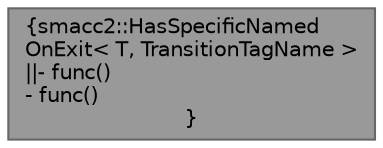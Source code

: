 digraph "smacc2::HasSpecificNamedOnExit&lt; T, TransitionTagName &gt;"
{
 // LATEX_PDF_SIZE
  bgcolor="transparent";
  edge [fontname=Helvetica,fontsize=10,labelfontname=Helvetica,labelfontsize=10];
  node [fontname=Helvetica,fontsize=10,shape=box,height=0.2,width=0.4];
  Node1 [label="{smacc2::HasSpecificNamed\lOnExit\< T, TransitionTagName \>\n||- func()\l- func()\l}",height=0.2,width=0.4,color="gray40", fillcolor="grey60", style="filled", fontcolor="black",tooltip=" "];
}
